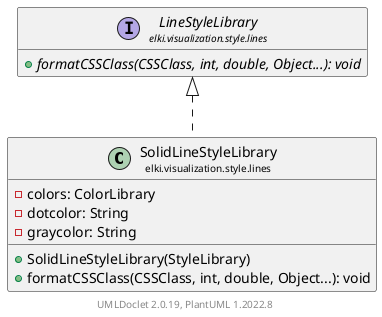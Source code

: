 @startuml
    remove .*\.(Instance|Par|Parameterizer|Factory)$
    set namespaceSeparator none
    hide empty fields
    hide empty methods

    class "<size:14>SolidLineStyleLibrary\n<size:10>elki.visualization.style.lines" as elki.visualization.style.lines.SolidLineStyleLibrary [[SolidLineStyleLibrary.html]] {
        -colors: ColorLibrary
        -dotcolor: String
        -graycolor: String
        +SolidLineStyleLibrary(StyleLibrary)
        +formatCSSClass(CSSClass, int, double, Object...): void
    }

    interface "<size:14>LineStyleLibrary\n<size:10>elki.visualization.style.lines" as elki.visualization.style.lines.LineStyleLibrary [[LineStyleLibrary.html]] {
        {abstract} +formatCSSClass(CSSClass, int, double, Object...): void
    }

    elki.visualization.style.lines.LineStyleLibrary <|.. elki.visualization.style.lines.SolidLineStyleLibrary

    center footer UMLDoclet 2.0.19, PlantUML 1.2022.8
@enduml
